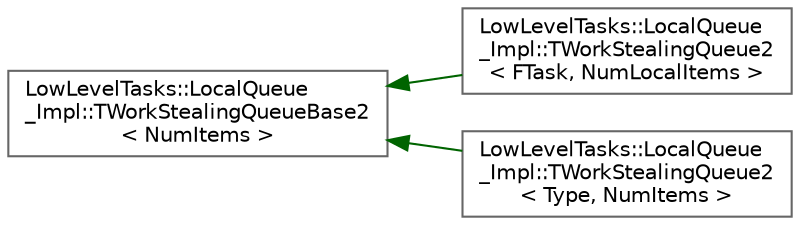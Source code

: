 digraph "Graphical Class Hierarchy"
{
 // INTERACTIVE_SVG=YES
 // LATEX_PDF_SIZE
  bgcolor="transparent";
  edge [fontname=Helvetica,fontsize=10,labelfontname=Helvetica,labelfontsize=10];
  node [fontname=Helvetica,fontsize=10,shape=box,height=0.2,width=0.4];
  rankdir="LR";
  Node0 [id="Node000000",label="LowLevelTasks::LocalQueue\l_Impl::TWorkStealingQueueBase2\l\< NumItems \>",height=0.2,width=0.4,color="grey40", fillcolor="white", style="filled",URL="$d7/dcd/classLowLevelTasks_1_1LocalQueue__Impl_1_1TWorkStealingQueueBase2.html",tooltip=" "];
  Node0 -> Node1 [id="edge5661_Node000000_Node000001",dir="back",color="darkgreen",style="solid",tooltip=" "];
  Node1 [id="Node000001",label="LowLevelTasks::LocalQueue\l_Impl::TWorkStealingQueue2\l\< FTask, NumLocalItems \>",height=0.2,width=0.4,color="grey40", fillcolor="white", style="filled",URL="$da/d54/classLowLevelTasks_1_1LocalQueue__Impl_1_1TWorkStealingQueue2.html",tooltip=" "];
  Node0 -> Node2 [id="edge5662_Node000000_Node000002",dir="back",color="darkgreen",style="solid",tooltip=" "];
  Node2 [id="Node000002",label="LowLevelTasks::LocalQueue\l_Impl::TWorkStealingQueue2\l\< Type, NumItems \>",height=0.2,width=0.4,color="grey40", fillcolor="white", style="filled",URL="$da/d54/classLowLevelTasks_1_1LocalQueue__Impl_1_1TWorkStealingQueue2.html",tooltip=" "];
}
